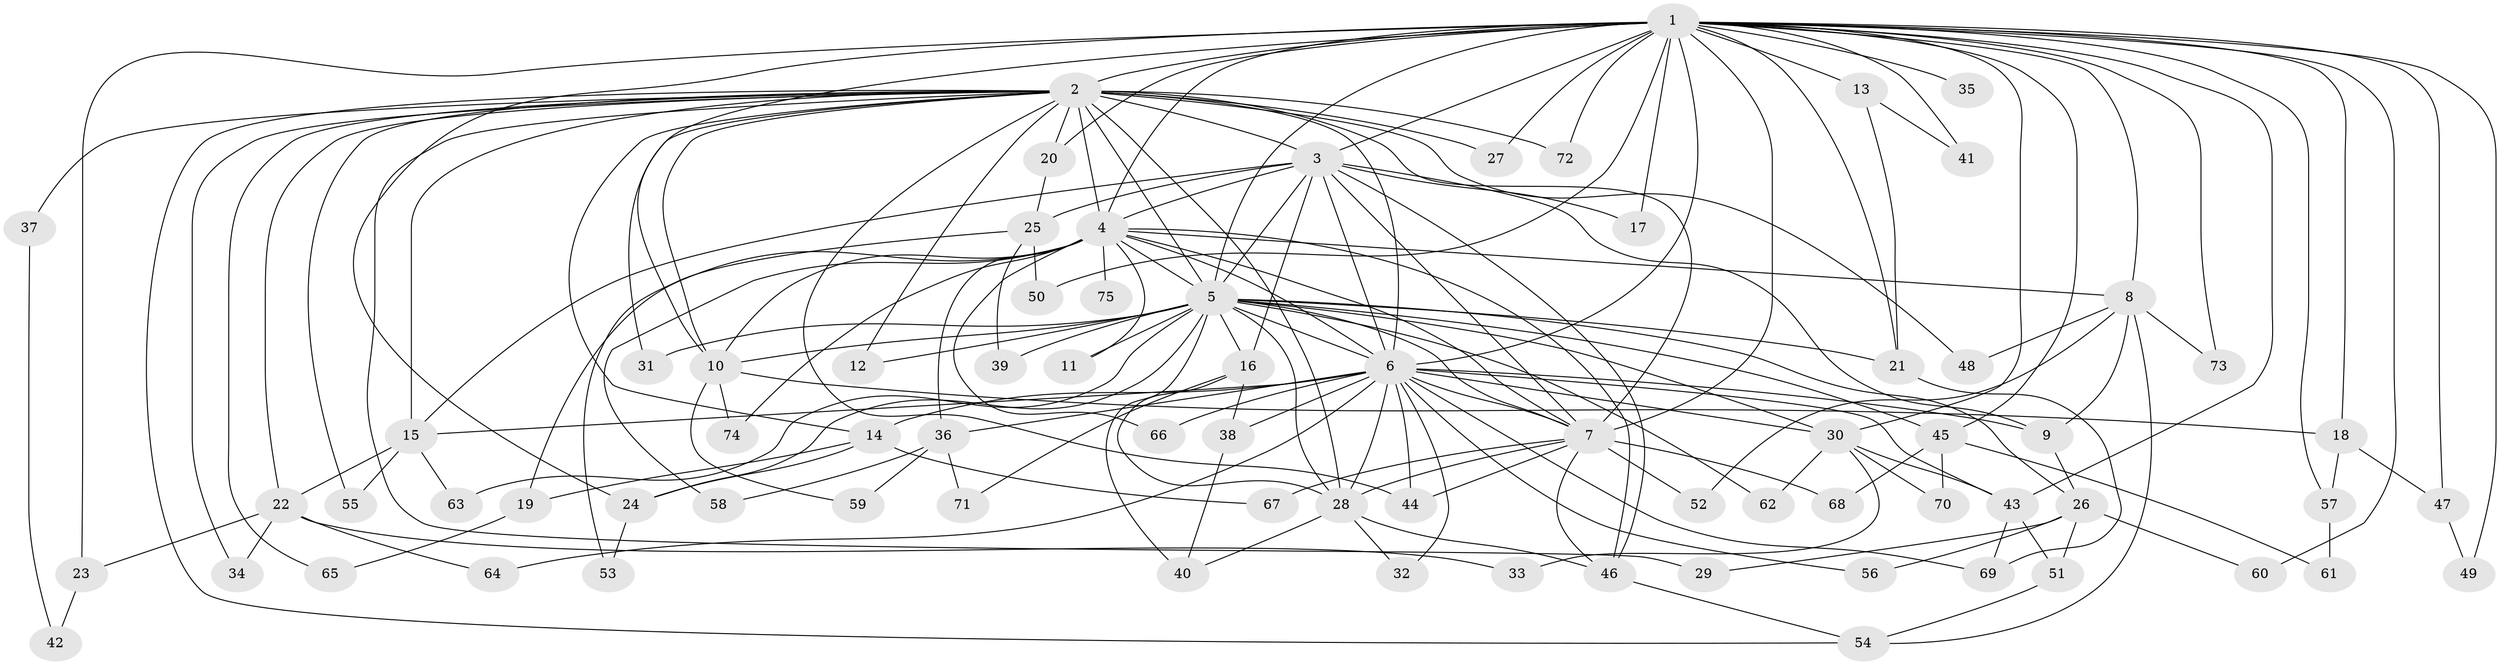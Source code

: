 // original degree distribution, {29: 0.018691588785046728, 13: 0.009345794392523364, 22: 0.009345794392523364, 24: 0.009345794392523364, 21: 0.009345794392523364, 16: 0.009345794392523364, 18: 0.009345794392523364, 15: 0.009345794392523364, 14: 0.009345794392523364, 5: 0.08411214953271028, 4: 0.07476635514018691, 2: 0.514018691588785, 6: 0.04672897196261682, 3: 0.18691588785046728}
// Generated by graph-tools (version 1.1) at 2025/49/03/04/25 22:49:54]
// undirected, 75 vertices, 171 edges
graph export_dot {
  node [color=gray90,style=filled];
  1;
  2;
  3;
  4;
  5;
  6;
  7;
  8;
  9;
  10;
  11;
  12;
  13;
  14;
  15;
  16;
  17;
  18;
  19;
  20;
  21;
  22;
  23;
  24;
  25;
  26;
  27;
  28;
  29;
  30;
  31;
  32;
  33;
  34;
  35;
  36;
  37;
  38;
  39;
  40;
  41;
  42;
  43;
  44;
  45;
  46;
  47;
  48;
  49;
  50;
  51;
  52;
  53;
  54;
  55;
  56;
  57;
  58;
  59;
  60;
  61;
  62;
  63;
  64;
  65;
  66;
  67;
  68;
  69;
  70;
  71;
  72;
  73;
  74;
  75;
  1 -- 2 [weight=3.0];
  1 -- 3 [weight=4.0];
  1 -- 4 [weight=3.0];
  1 -- 5 [weight=2.0];
  1 -- 6 [weight=4.0];
  1 -- 7 [weight=2.0];
  1 -- 8 [weight=1.0];
  1 -- 10 [weight=1.0];
  1 -- 13 [weight=1.0];
  1 -- 17 [weight=1.0];
  1 -- 18 [weight=1.0];
  1 -- 20 [weight=1.0];
  1 -- 21 [weight=1.0];
  1 -- 23 [weight=1.0];
  1 -- 24 [weight=2.0];
  1 -- 27 [weight=1.0];
  1 -- 30 [weight=1.0];
  1 -- 35 [weight=2.0];
  1 -- 41 [weight=1.0];
  1 -- 43 [weight=1.0];
  1 -- 45 [weight=1.0];
  1 -- 47 [weight=1.0];
  1 -- 49 [weight=1.0];
  1 -- 50 [weight=1.0];
  1 -- 57 [weight=1.0];
  1 -- 60 [weight=1.0];
  1 -- 72 [weight=1.0];
  1 -- 73 [weight=1.0];
  2 -- 3 [weight=2.0];
  2 -- 4 [weight=1.0];
  2 -- 5 [weight=1.0];
  2 -- 6 [weight=2.0];
  2 -- 7 [weight=1.0];
  2 -- 10 [weight=1.0];
  2 -- 12 [weight=1.0];
  2 -- 14 [weight=1.0];
  2 -- 15 [weight=1.0];
  2 -- 20 [weight=1.0];
  2 -- 22 [weight=1.0];
  2 -- 27 [weight=1.0];
  2 -- 28 [weight=1.0];
  2 -- 29 [weight=1.0];
  2 -- 31 [weight=1.0];
  2 -- 34 [weight=1.0];
  2 -- 37 [weight=1.0];
  2 -- 44 [weight=1.0];
  2 -- 48 [weight=1.0];
  2 -- 54 [weight=1.0];
  2 -- 55 [weight=1.0];
  2 -- 65 [weight=1.0];
  2 -- 72 [weight=1.0];
  3 -- 4 [weight=2.0];
  3 -- 5 [weight=2.0];
  3 -- 6 [weight=4.0];
  3 -- 7 [weight=3.0];
  3 -- 9 [weight=1.0];
  3 -- 15 [weight=1.0];
  3 -- 16 [weight=1.0];
  3 -- 17 [weight=1.0];
  3 -- 25 [weight=1.0];
  3 -- 46 [weight=2.0];
  4 -- 5 [weight=1.0];
  4 -- 6 [weight=3.0];
  4 -- 7 [weight=1.0];
  4 -- 8 [weight=2.0];
  4 -- 10 [weight=1.0];
  4 -- 11 [weight=1.0];
  4 -- 19 [weight=1.0];
  4 -- 36 [weight=1.0];
  4 -- 46 [weight=1.0];
  4 -- 58 [weight=1.0];
  4 -- 66 [weight=1.0];
  4 -- 74 [weight=1.0];
  4 -- 75 [weight=1.0];
  5 -- 6 [weight=2.0];
  5 -- 7 [weight=1.0];
  5 -- 10 [weight=1.0];
  5 -- 11 [weight=1.0];
  5 -- 12 [weight=1.0];
  5 -- 16 [weight=1.0];
  5 -- 21 [weight=1.0];
  5 -- 24 [weight=1.0];
  5 -- 26 [weight=1.0];
  5 -- 28 [weight=1.0];
  5 -- 30 [weight=1.0];
  5 -- 31 [weight=1.0];
  5 -- 39 [weight=1.0];
  5 -- 40 [weight=1.0];
  5 -- 45 [weight=1.0];
  5 -- 62 [weight=1.0];
  5 -- 63 [weight=1.0];
  6 -- 7 [weight=2.0];
  6 -- 9 [weight=1.0];
  6 -- 14 [weight=1.0];
  6 -- 15 [weight=1.0];
  6 -- 28 [weight=1.0];
  6 -- 30 [weight=1.0];
  6 -- 32 [weight=1.0];
  6 -- 36 [weight=1.0];
  6 -- 38 [weight=1.0];
  6 -- 43 [weight=1.0];
  6 -- 44 [weight=1.0];
  6 -- 56 [weight=1.0];
  6 -- 64 [weight=1.0];
  6 -- 66 [weight=1.0];
  6 -- 69 [weight=1.0];
  7 -- 28 [weight=1.0];
  7 -- 44 [weight=1.0];
  7 -- 46 [weight=1.0];
  7 -- 52 [weight=1.0];
  7 -- 67 [weight=1.0];
  7 -- 68 [weight=1.0];
  8 -- 9 [weight=1.0];
  8 -- 48 [weight=1.0];
  8 -- 52 [weight=1.0];
  8 -- 54 [weight=1.0];
  8 -- 73 [weight=1.0];
  9 -- 26 [weight=1.0];
  10 -- 18 [weight=1.0];
  10 -- 59 [weight=1.0];
  10 -- 74 [weight=1.0];
  13 -- 21 [weight=1.0];
  13 -- 41 [weight=1.0];
  14 -- 19 [weight=1.0];
  14 -- 24 [weight=1.0];
  14 -- 67 [weight=1.0];
  15 -- 22 [weight=1.0];
  15 -- 55 [weight=1.0];
  15 -- 63 [weight=1.0];
  16 -- 28 [weight=1.0];
  16 -- 38 [weight=1.0];
  16 -- 71 [weight=1.0];
  18 -- 47 [weight=1.0];
  18 -- 57 [weight=1.0];
  19 -- 65 [weight=1.0];
  20 -- 25 [weight=1.0];
  21 -- 69 [weight=1.0];
  22 -- 23 [weight=1.0];
  22 -- 33 [weight=1.0];
  22 -- 34 [weight=1.0];
  22 -- 64 [weight=1.0];
  23 -- 42 [weight=1.0];
  24 -- 53 [weight=1.0];
  25 -- 39 [weight=1.0];
  25 -- 50 [weight=1.0];
  25 -- 53 [weight=1.0];
  26 -- 29 [weight=1.0];
  26 -- 51 [weight=1.0];
  26 -- 56 [weight=1.0];
  26 -- 60 [weight=1.0];
  28 -- 32 [weight=1.0];
  28 -- 40 [weight=1.0];
  28 -- 46 [weight=1.0];
  30 -- 33 [weight=1.0];
  30 -- 43 [weight=1.0];
  30 -- 62 [weight=1.0];
  30 -- 70 [weight=1.0];
  36 -- 58 [weight=1.0];
  36 -- 59 [weight=1.0];
  36 -- 71 [weight=1.0];
  37 -- 42 [weight=1.0];
  38 -- 40 [weight=1.0];
  43 -- 51 [weight=1.0];
  43 -- 69 [weight=1.0];
  45 -- 61 [weight=1.0];
  45 -- 68 [weight=1.0];
  45 -- 70 [weight=1.0];
  46 -- 54 [weight=1.0];
  47 -- 49 [weight=1.0];
  51 -- 54 [weight=1.0];
  57 -- 61 [weight=1.0];
}
